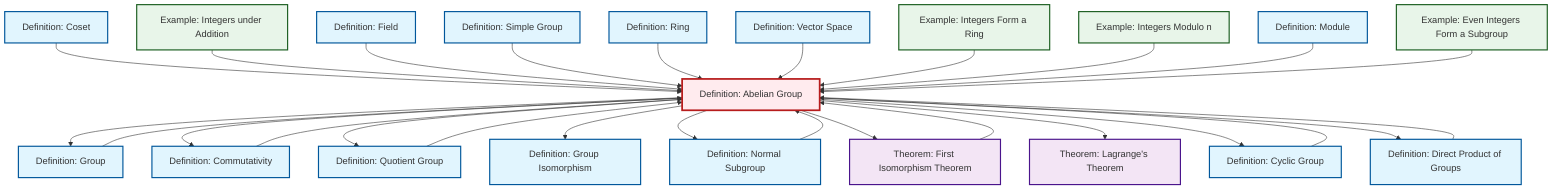 graph TD
    classDef definition fill:#e1f5fe,stroke:#01579b,stroke-width:2px
    classDef theorem fill:#f3e5f5,stroke:#4a148c,stroke-width:2px
    classDef axiom fill:#fff3e0,stroke:#e65100,stroke-width:2px
    classDef example fill:#e8f5e9,stroke:#1b5e20,stroke-width:2px
    classDef current fill:#ffebee,stroke:#b71c1c,stroke-width:3px
    ex-integers-addition["Example: Integers under Addition"]:::example
    def-isomorphism["Definition: Group Isomorphism"]:::definition
    def-commutativity["Definition: Commutativity"]:::definition
    ex-integers-ring["Example: Integers Form a Ring"]:::example
    def-module["Definition: Module"]:::definition
    def-vector-space["Definition: Vector Space"]:::definition
    def-normal-subgroup["Definition: Normal Subgroup"]:::definition
    def-cyclic-group["Definition: Cyclic Group"]:::definition
    ex-quotient-integers-mod-n["Example: Integers Modulo n"]:::example
    def-field["Definition: Field"]:::definition
    def-simple-group["Definition: Simple Group"]:::definition
    ex-even-integers-subgroup["Example: Even Integers Form a Subgroup"]:::example
    def-ring["Definition: Ring"]:::definition
    def-direct-product["Definition: Direct Product of Groups"]:::definition
    def-abelian-group["Definition: Abelian Group"]:::definition
    thm-lagrange["Theorem: Lagrange's Theorem"]:::theorem
    def-group["Definition: Group"]:::definition
    thm-first-isomorphism["Theorem: First Isomorphism Theorem"]:::theorem
    def-quotient-group["Definition: Quotient Group"]:::definition
    def-coset["Definition: Coset"]:::definition
    def-abelian-group --> def-group
    def-abelian-group --> def-commutativity
    def-abelian-group --> def-quotient-group
    def-direct-product --> def-abelian-group
    def-abelian-group --> def-isomorphism
    def-abelian-group --> def-normal-subgroup
    def-coset --> def-abelian-group
    ex-integers-addition --> def-abelian-group
    def-field --> def-abelian-group
    def-simple-group --> def-abelian-group
    def-ring --> def-abelian-group
    def-cyclic-group --> def-abelian-group
    def-vector-space --> def-abelian-group
    def-abelian-group --> thm-first-isomorphism
    ex-integers-ring --> def-abelian-group
    ex-quotient-integers-mod-n --> def-abelian-group
    thm-first-isomorphism --> def-abelian-group
    def-abelian-group --> thm-lagrange
    def-quotient-group --> def-abelian-group
    def-abelian-group --> def-cyclic-group
    def-module --> def-abelian-group
    def-normal-subgroup --> def-abelian-group
    ex-even-integers-subgroup --> def-abelian-group
    def-commutativity --> def-abelian-group
    def-group --> def-abelian-group
    def-abelian-group --> def-direct-product
    class def-abelian-group current